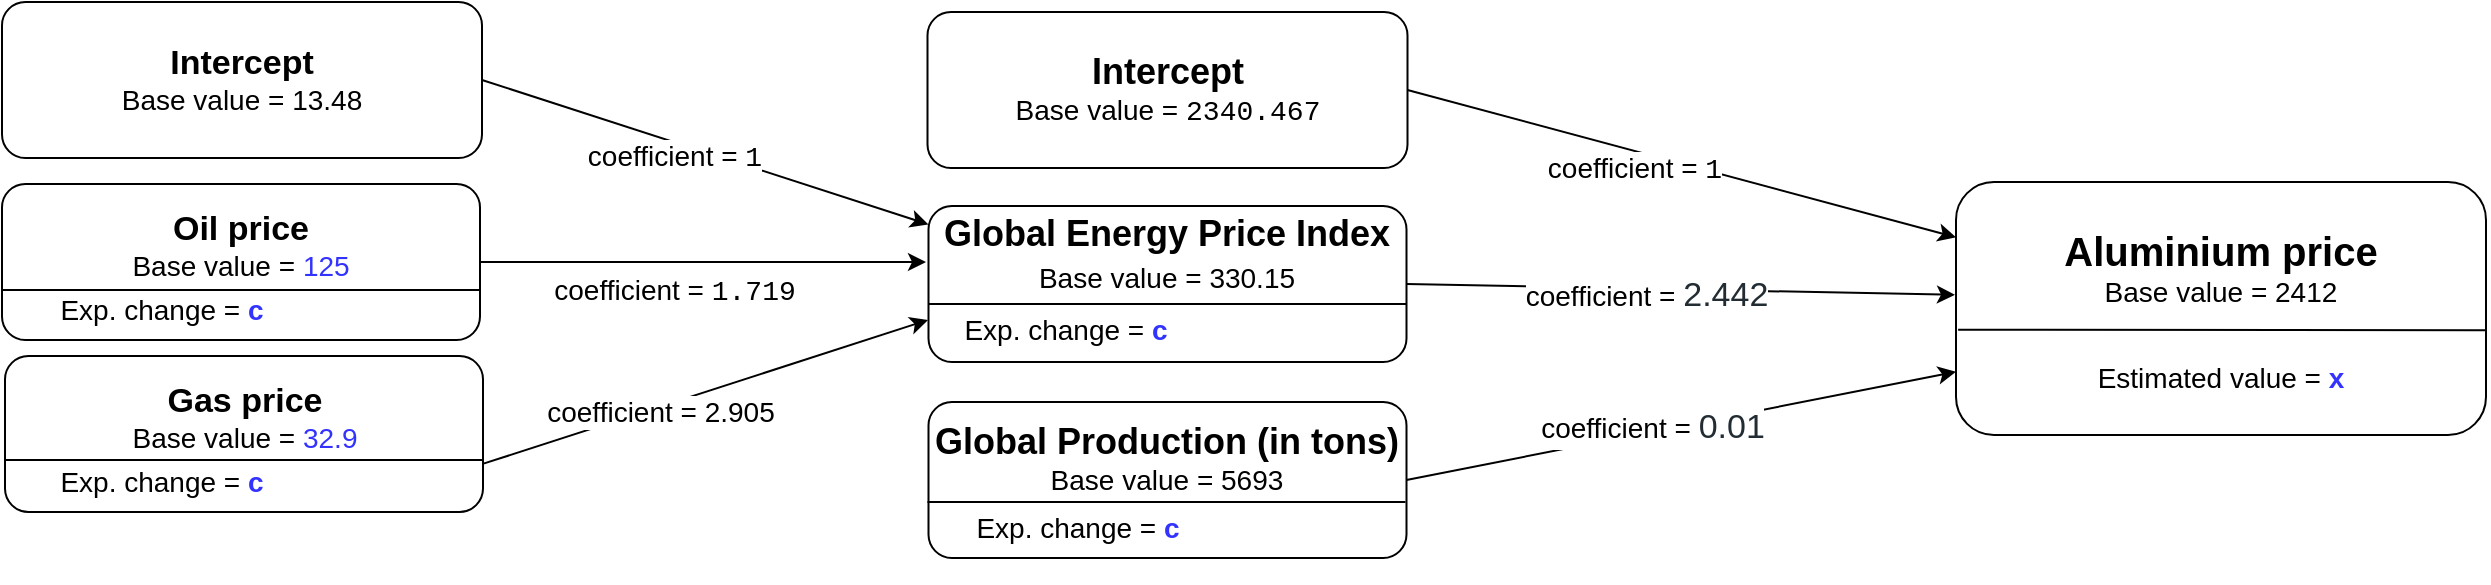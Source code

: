 <mxfile version="20.6.2" type="device"><diagram id="u6WOncbfAF4KVZ6Zlxv1" name="Seite-1"><mxGraphModel dx="1354" dy="302" grid="0" gridSize="10" guides="1" tooltips="1" connect="1" arrows="1" fold="1" page="0" pageScale="1" pageWidth="827" pageHeight="1169" math="0" shadow="0"><root><mxCell id="0"/><mxCell id="1" parent="0"/><mxCell id="WackEzxGK8-borPOaFB0-8" style="rounded=0;orthogonalLoop=1;jettySize=auto;html=1;exitX=1;exitY=0.5;exitDx=0;exitDy=0;entryX=-0.002;entryY=0.446;entryDx=0;entryDy=0;entryPerimeter=0;" parent="1" source="WackEzxGK8-borPOaFB0-2" target="WackEzxGK8-borPOaFB0-30" edge="1"><mxGeometry relative="1" as="geometry"><mxPoint x="1273" y="714" as="targetPoint"/></mxGeometry></mxCell><mxCell id="WackEzxGK8-borPOaFB0-11" value="&lt;font style=&quot;font-size: 14px;&quot;&gt;coefficient =&amp;nbsp;&lt;/font&gt;&lt;span style=&quot;color: rgb(34, 44, 51); font-family: Arial, sans-serif; font-size: 17px; text-align: start;&quot;&gt;2.442&lt;/span&gt;" style="edgeLabel;html=1;align=center;verticalAlign=middle;resizable=0;points=[];" parent="WackEzxGK8-borPOaFB0-8" vertex="1" connectable="0"><mxGeometry x="-0.115" relative="1" as="geometry"><mxPoint x="-2" y="3" as="offset"/></mxGeometry></mxCell><mxCell id="WackEzxGK8-borPOaFB0-2" value="&lt;div style=&quot;font-size: 18px;&quot;&gt;&lt;font style=&quot;font-size: 18px;&quot;&gt;&lt;b style=&quot;&quot;&gt;Global Energy Price Index&lt;br&gt;&lt;/b&gt;&lt;/font&gt;&lt;/div&gt;&lt;div style=&quot;&quot;&gt;&lt;font style=&quot;&quot;&gt;&lt;font style=&quot;font-size: 14px;&quot;&gt;Base value = 330.15&lt;/font&gt;&lt;b style=&quot;font-size: 18px;&quot;&gt;&lt;br&gt;&lt;/b&gt;&lt;/font&gt;&lt;/div&gt;&lt;div&gt;&lt;br&gt;&lt;/div&gt;&lt;div&gt;&lt;br&gt;&lt;/div&gt;" style="rounded=1;whiteSpace=wrap;html=1;" parent="1" vertex="1"><mxGeometry x="761.25" y="685" width="239" height="78" as="geometry"/></mxCell><mxCell id="WackEzxGK8-borPOaFB0-10" style="edgeStyle=none;rounded=0;orthogonalLoop=1;jettySize=auto;html=1;exitX=1;exitY=0.5;exitDx=0;exitDy=0;entryX=0;entryY=0.75;entryDx=0;entryDy=0;" parent="1" source="WackEzxGK8-borPOaFB0-26" edge="1" target="WackEzxGK8-borPOaFB0-30"><mxGeometry relative="1" as="geometry"><mxPoint x="1030" y="839" as="sourcePoint"/><mxPoint x="1270" y="770" as="targetPoint"/></mxGeometry></mxCell><mxCell id="WackEzxGK8-borPOaFB0-14" value="coefficient =&amp;nbsp;&lt;span style=&quot;color: rgb(34, 44, 51); font-family: Arial, sans-serif; font-size: 17px; text-align: start;&quot;&gt;0.01&lt;/span&gt;" style="edgeLabel;html=1;align=center;verticalAlign=middle;resizable=0;points=[];fontSize=14;" parent="WackEzxGK8-borPOaFB0-10" vertex="1" connectable="0"><mxGeometry x="-0.172" y="1" relative="1" as="geometry"><mxPoint x="9" y="-3" as="offset"/></mxGeometry></mxCell><mxCell id="WackEzxGK8-borPOaFB0-15" value="" style="endArrow=none;html=1;rounded=0;fontSize=14;exitX=0;exitY=0.5;exitDx=0;exitDy=0;entryX=1;entryY=0.5;entryDx=0;entryDy=0;" parent="1" edge="1"><mxGeometry width="50" height="50" relative="1" as="geometry"><mxPoint x="761.25" y="734" as="sourcePoint"/><mxPoint x="1000.25" y="734" as="targetPoint"/></mxGeometry></mxCell><mxCell id="WackEzxGK8-borPOaFB0-26" value="&lt;div style=&quot;font-size: 18px;&quot;&gt;&lt;span style=&quot;background-color: initial;&quot;&gt;&lt;b style=&quot;&quot;&gt;&lt;font style=&quot;font-size: 18px;&quot;&gt;&lt;br&gt;&lt;/font&gt;&lt;/b&gt;&lt;/span&gt;&lt;/div&gt;&lt;div style=&quot;font-size: 18px;&quot;&gt;&lt;span style=&quot;background-color: initial;&quot;&gt;&lt;b style=&quot;&quot;&gt;&lt;font style=&quot;font-size: 18px;&quot;&gt;Global Production (in tons)&lt;/font&gt;&lt;/b&gt;&lt;/span&gt;&lt;/div&gt;&lt;div style=&quot;&quot;&gt;&lt;font style=&quot;&quot;&gt;&lt;span style=&quot;background-color: initial;&quot;&gt;&lt;font style=&quot;font-size: 14px;&quot;&gt;Base value = 5693&lt;/font&gt;&lt;/span&gt;&lt;br&gt;&lt;/font&gt;&lt;/div&gt;&lt;div style=&quot;font-size: 18px;&quot;&gt;&lt;font style=&quot;font-size: 18px;&quot;&gt;&lt;br&gt;&lt;/font&gt;&lt;/div&gt;&lt;div style=&quot;font-size: 18px;&quot;&gt;&lt;br&gt;&lt;/div&gt;" style="rounded=1;whiteSpace=wrap;html=1;" parent="1" vertex="1"><mxGeometry x="761.25" y="783" width="239" height="78" as="geometry"/></mxCell><mxCell id="WackEzxGK8-borPOaFB0-27" value="" style="endArrow=none;html=1;rounded=0;fontSize=14;exitX=0;exitY=0.5;exitDx=0;exitDy=0;entryX=1;entryY=0.5;entryDx=0;entryDy=0;" parent="1" edge="1"><mxGeometry width="50" height="50" relative="1" as="geometry"><mxPoint x="760.75" y="833" as="sourcePoint"/><mxPoint x="999.75" y="833" as="targetPoint"/></mxGeometry></mxCell><mxCell id="WackEzxGK8-borPOaFB0-30" value="&lt;div style=&quot;font-size: 20px;&quot;&gt;&lt;b style=&quot;background-color: initial;&quot;&gt;Aluminium price&lt;/b&gt;&lt;br&gt;&lt;/div&gt;&lt;div style=&quot;font-size: 14px;&quot;&gt;&lt;font style=&quot;font-size: 14px;&quot;&gt;Base value = 2412&lt;b style=&quot;&quot;&gt;&lt;br&gt;&lt;/b&gt;&lt;/font&gt;&lt;/div&gt;&lt;div style=&quot;font-size: 14px;&quot;&gt;&lt;font style=&quot;font-size: 14px;&quot;&gt;&lt;br&gt;&lt;/font&gt;&lt;/div&gt;&lt;div style=&quot;font-size: 20px;&quot;&gt;&lt;br&gt;&lt;/div&gt;" style="rounded=1;whiteSpace=wrap;html=1;" parent="1" vertex="1"><mxGeometry x="1275" y="673" width="265" height="126.5" as="geometry"/></mxCell><mxCell id="WackEzxGK8-borPOaFB0-36" value="Exp. change =&amp;nbsp;&lt;font color=&quot;#3333FF&quot;&gt;&lt;b&gt;c&lt;/b&gt;&lt;/font&gt;" style="text;html=1;strokeColor=none;fillColor=none;align=center;verticalAlign=middle;whiteSpace=wrap;rounded=0;fontSize=14;" parent="1" vertex="1"><mxGeometry x="780.75" y="831.38" width="110" height="28.62" as="geometry"/></mxCell><mxCell id="WackEzxGK8-borPOaFB0-42" style="edgeStyle=none;rounded=0;orthogonalLoop=1;jettySize=auto;html=1;fontSize=14;fontColor=#3333FF;exitX=1;exitY=0.5;exitDx=0;exitDy=0;" parent="1" source="WackEzxGK8-borPOaFB0-38" edge="1"><mxGeometry relative="1" as="geometry"><mxPoint x="760" y="713" as="targetPoint"/></mxGeometry></mxCell><mxCell id="WackEzxGK8-borPOaFB0-48" value="&lt;font style=&quot;font-size: 14px;&quot; color=&quot;#000000&quot;&gt;coefficient =&amp;nbsp;&lt;/font&gt;&lt;span style=&quot;font-family: Consolas, &amp;quot;Courier New&amp;quot;, monospace; text-align: start;&quot;&gt;&lt;font color=&quot;#000000&quot;&gt;1.719&lt;/font&gt;&lt;/span&gt;&lt;font style=&quot;font-size: 14px;&quot; color=&quot;#000000&quot;&gt;&lt;br&gt;&lt;/font&gt;" style="edgeLabel;html=1;align=center;verticalAlign=middle;resizable=0;points=[];fontSize=14;fontColor=#3333FF;" parent="WackEzxGK8-borPOaFB0-42" vertex="1" connectable="0"><mxGeometry x="-0.334" relative="1" as="geometry"><mxPoint x="22" y="14" as="offset"/></mxGeometry></mxCell><mxCell id="WackEzxGK8-borPOaFB0-38" value="&lt;div style=&quot;font-size: 17px;&quot;&gt;&lt;font style=&quot;font-size: 17px;&quot;&gt;&lt;b style=&quot;&quot;&gt;Oil price&lt;br&gt;&lt;/b&gt;&lt;/font&gt;&lt;/div&gt;&lt;div style=&quot;font-size: 14px;&quot;&gt;&lt;font style=&quot;font-size: 14px;&quot;&gt;Base value = &lt;font style=&quot;font-size: 14px;&quot; color=&quot;#3333ff&quot;&gt;125&lt;/font&gt;&lt;b style=&quot;&quot;&gt;&lt;br&gt;&lt;/b&gt;&lt;/font&gt;&lt;/div&gt;&lt;div style=&quot;font-size: 14px;&quot;&gt;&lt;br&gt;&lt;/div&gt;" style="rounded=1;whiteSpace=wrap;html=1;" parent="1" vertex="1"><mxGeometry x="298" y="674" width="239" height="78" as="geometry"/></mxCell><mxCell id="WackEzxGK8-borPOaFB0-39" value="" style="endArrow=none;html=1;rounded=0;fontSize=14;exitX=0;exitY=0.5;exitDx=0;exitDy=0;entryX=1;entryY=0.5;entryDx=0;entryDy=0;" parent="1" edge="1"><mxGeometry width="50" height="50" relative="1" as="geometry"><mxPoint x="298" y="727" as="sourcePoint"/><mxPoint x="537" y="727" as="targetPoint"/></mxGeometry></mxCell><mxCell id="WackEzxGK8-borPOaFB0-40" value="Exp. change =&amp;nbsp;&lt;font color=&quot;#3333FF&quot;&gt;&lt;b&gt;c&lt;/b&gt;&lt;/font&gt;" style="text;html=1;strokeColor=none;fillColor=none;align=center;verticalAlign=middle;whiteSpace=wrap;rounded=0;fontSize=14;" parent="1" vertex="1"><mxGeometry x="325.5" y="722" width="104" height="30" as="geometry"/></mxCell><mxCell id="WackEzxGK8-borPOaFB0-47" style="edgeStyle=none;rounded=0;orthogonalLoop=1;jettySize=auto;html=1;fontSize=14;fontColor=#3333FF;exitX=0.996;exitY=0.695;exitDx=0;exitDy=0;exitPerimeter=0;" parent="1" source="WackEzxGK8-borPOaFB0-43" edge="1"><mxGeometry relative="1" as="geometry"><mxPoint x="520" y="635" as="sourcePoint"/><mxPoint x="761" y="742" as="targetPoint"/></mxGeometry></mxCell><mxCell id="n2UOARr5QlbGM9k6egvu-37" value="coefficient = 2.905" style="edgeLabel;html=1;align=center;verticalAlign=middle;resizable=0;points=[];fontSize=14;fontFamily=Helvetica;" vertex="1" connectable="0" parent="WackEzxGK8-borPOaFB0-47"><mxGeometry x="-0.301" y="1" relative="1" as="geometry"><mxPoint x="11" as="offset"/></mxGeometry></mxCell><mxCell id="WackEzxGK8-borPOaFB0-43" value="&lt;div style=&quot;font-size: 17px;&quot;&gt;&lt;font style=&quot;font-size: 17px;&quot;&gt;&lt;b style=&quot;&quot;&gt;Gas price&lt;/b&gt;&lt;/font&gt;&lt;/div&gt;&lt;div style=&quot;font-size: 14px;&quot;&gt;&lt;font style=&quot;font-size: 14px;&quot;&gt;Base value = &lt;font style=&quot;font-size: 14px;&quot; color=&quot;#3333ff&quot;&gt;32.9&lt;/font&gt;&lt;b style=&quot;&quot;&gt;&lt;br&gt;&lt;/b&gt;&lt;/font&gt;&lt;/div&gt;&lt;div style=&quot;font-size: 14px;&quot;&gt;&lt;br&gt;&lt;/div&gt;" style="rounded=1;whiteSpace=wrap;html=1;" parent="1" vertex="1"><mxGeometry x="299.5" y="760" width="239" height="78" as="geometry"/></mxCell><mxCell id="WackEzxGK8-borPOaFB0-44" value="" style="endArrow=none;html=1;rounded=0;fontSize=14;exitX=0;exitY=0.5;exitDx=0;exitDy=0;entryX=1;entryY=0.5;entryDx=0;entryDy=0;" parent="1" edge="1"><mxGeometry width="50" height="50" relative="1" as="geometry"><mxPoint x="299" y="812" as="sourcePoint"/><mxPoint x="538" y="812" as="targetPoint"/></mxGeometry></mxCell><mxCell id="WackEzxGK8-borPOaFB0-45" value="Exp. change =&amp;nbsp;&lt;font color=&quot;#3333FF&quot;&gt;&lt;b&gt;c&lt;/b&gt;&lt;/font&gt;" style="text;html=1;strokeColor=none;fillColor=none;align=center;verticalAlign=middle;whiteSpace=wrap;rounded=0;fontSize=14;" parent="1" vertex="1"><mxGeometry x="325.5" y="808" width="104" height="30" as="geometry"/></mxCell><mxCell id="npwigQvp6gdLTjQ-537E-66" value="Exp. change =&amp;nbsp;&lt;font color=&quot;#3333FF&quot;&gt;&lt;b&gt;c&lt;/b&gt;&lt;/font&gt;" style="text;html=1;strokeColor=none;fillColor=none;align=center;verticalAlign=middle;whiteSpace=wrap;rounded=0;fontSize=14;" parent="1" vertex="1"><mxGeometry x="775.25" y="731.5" width="109.75" height="31.5" as="geometry"/></mxCell><mxCell id="J8jQ6ss_TBNe2cmMix9--10" value="&lt;div style=&quot;font-size: 17px;&quot;&gt;&lt;font style=&quot;font-size: 17px;&quot;&gt;&lt;b style=&quot;&quot;&gt;Intercept&lt;/b&gt;&lt;/font&gt;&lt;/div&gt;&lt;div style=&quot;font-size: 14px;&quot;&gt;Base value = 13.48&lt;/div&gt;" style="rounded=1;whiteSpace=wrap;html=1;" parent="1" vertex="1"><mxGeometry x="298" y="583" width="240" height="78" as="geometry"/></mxCell><mxCell id="J8jQ6ss_TBNe2cmMix9--13" style="edgeStyle=none;rounded=0;orthogonalLoop=1;jettySize=auto;html=1;fontSize=14;fontColor=#3333FF;entryX=0;entryY=0.118;entryDx=0;entryDy=0;exitX=1;exitY=0.5;exitDx=0;exitDy=0;entryPerimeter=0;" parent="1" target="WackEzxGK8-borPOaFB0-2" edge="1" source="J8jQ6ss_TBNe2cmMix9--10"><mxGeometry relative="1" as="geometry"><mxPoint x="518" y="458" as="sourcePoint"/><mxPoint x="770" y="600" as="targetPoint"/><Array as="points"/></mxGeometry></mxCell><mxCell id="J8jQ6ss_TBNe2cmMix9--14" value="&lt;font style=&quot;font-size: 14px;&quot; color=&quot;#000000&quot;&gt;coefficient =&amp;nbsp;&lt;/font&gt;&lt;span style=&quot;font-family: Consolas, &amp;quot;Courier New&amp;quot;, monospace; text-align: start;&quot;&gt;&lt;font color=&quot;#000000&quot;&gt;1&lt;/font&gt;&lt;/span&gt;&lt;font style=&quot;font-size: 14px;&quot; color=&quot;#000000&quot;&gt;&lt;br&gt;&lt;/font&gt;" style="edgeLabel;html=1;align=center;verticalAlign=middle;resizable=0;points=[];fontSize=14;fontColor=#3333FF;" parent="J8jQ6ss_TBNe2cmMix9--13" vertex="1" connectable="0"><mxGeometry x="-0.334" relative="1" as="geometry"><mxPoint x="22" y="14" as="offset"/></mxGeometry></mxCell><mxCell id="J8jQ6ss_TBNe2cmMix9--15" value="&lt;div style=&quot;font-size: 18px;&quot;&gt;&lt;font style=&quot;font-size: 18px;&quot;&gt;&lt;b style=&quot;&quot;&gt;Intercept&lt;/b&gt;&lt;/font&gt;&lt;/div&gt;&lt;font style=&quot;font-size: 14px;&quot;&gt;&lt;span style=&quot;background-color: initial;&quot;&gt;&lt;font style=&quot;font-size: 14px;&quot;&gt;Base&amp;nbsp;&lt;/font&gt;&lt;/span&gt;&lt;span style=&quot;background-color: initial;&quot;&gt;value =&amp;nbsp;&lt;/span&gt;&lt;span style=&quot;font-family: Consolas, &amp;quot;Courier New&amp;quot;, monospace; background-color: initial; text-align: start;&quot;&gt;2340.467&lt;/span&gt;&lt;span style=&quot;background-color: initial;&quot;&gt;&lt;br&gt;&lt;/span&gt;&lt;/font&gt;" style="rounded=1;whiteSpace=wrap;html=1;" parent="1" vertex="1"><mxGeometry x="760.75" y="588" width="240" height="78" as="geometry"/></mxCell><mxCell id="J8jQ6ss_TBNe2cmMix9--16" style="edgeStyle=none;rounded=0;orthogonalLoop=1;jettySize=auto;html=1;fontSize=14;fontColor=#3333FF;exitX=1;exitY=0.5;exitDx=0;exitDy=0;" parent="1" source="J8jQ6ss_TBNe2cmMix9--15" edge="1" target="WackEzxGK8-borPOaFB0-30"><mxGeometry relative="1" as="geometry"><mxPoint x="999" y="200" as="sourcePoint"/><mxPoint x="1360" y="669" as="targetPoint"/></mxGeometry></mxCell><mxCell id="J8jQ6ss_TBNe2cmMix9--17" value="&lt;font style=&quot;font-size: 14px;&quot; color=&quot;#000000&quot;&gt;coefficient =&amp;nbsp;&lt;/font&gt;&lt;span style=&quot;font-family: Consolas, &amp;quot;Courier New&amp;quot;, monospace; text-align: start;&quot;&gt;&lt;font color=&quot;#000000&quot;&gt;1&lt;/font&gt;&lt;/span&gt;&lt;font style=&quot;font-size: 14px;&quot; color=&quot;#000000&quot;&gt;&lt;br&gt;&lt;/font&gt;" style="edgeLabel;html=1;align=center;verticalAlign=middle;resizable=0;points=[];fontSize=14;fontColor=#3333FF;" parent="J8jQ6ss_TBNe2cmMix9--16" vertex="1" connectable="0"><mxGeometry x="-0.334" relative="1" as="geometry"><mxPoint x="22" y="14" as="offset"/></mxGeometry></mxCell><mxCell id="WackEzxGK8-borPOaFB0-32" value="Estimated value = &lt;b&gt;&lt;font color=&quot;#3333FF&quot;&gt;x&lt;/font&gt;&lt;/b&gt;" style="text;html=1;strokeColor=none;fillColor=none;align=center;verticalAlign=middle;whiteSpace=wrap;rounded=0;fontSize=14;" parent="1" vertex="1"><mxGeometry x="1298" y="756" width="219" height="30" as="geometry"/></mxCell><mxCell id="H44A_tf3nV4HFGrnfe52-10" value="" style="endArrow=none;html=1;rounded=0;fontSize=14;exitX=0;exitY=0.5;exitDx=0;exitDy=0;" parent="1" target="WackEzxGK8-borPOaFB0-30" edge="1"><mxGeometry width="50" height="50" relative="1" as="geometry"><mxPoint x="1275" y="754" as="sourcePoint"/><mxPoint x="1514" y="754" as="targetPoint"/></mxGeometry></mxCell><mxCell id="H44A_tf3nV4HFGrnfe52-11" value="" style="endArrow=none;html=1;rounded=0;fontSize=14;exitX=0;exitY=0.5;exitDx=0;exitDy=0;" parent="1" target="WackEzxGK8-borPOaFB0-30" edge="1"><mxGeometry width="50" height="50" relative="1" as="geometry"><mxPoint x="1275" y="748.04" as="sourcePoint"/><mxPoint x="1514" y="748.04" as="targetPoint"/></mxGeometry></mxCell><mxCell id="H44A_tf3nV4HFGrnfe52-12" value="" style="endArrow=none;html=1;rounded=0;fontSize=14;exitX=0.004;exitY=0.584;exitDx=0;exitDy=0;exitPerimeter=0;entryX=1;entryY=0.586;entryDx=0;entryDy=0;entryPerimeter=0;" parent="1" edge="1" target="WackEzxGK8-borPOaFB0-30" source="WackEzxGK8-borPOaFB0-30"><mxGeometry width="50" height="50" relative="1" as="geometry"><mxPoint x="1278" y="747" as="sourcePoint"/><mxPoint x="1538" y="747" as="targetPoint"/></mxGeometry></mxCell></root></mxGraphModel></diagram></mxfile>